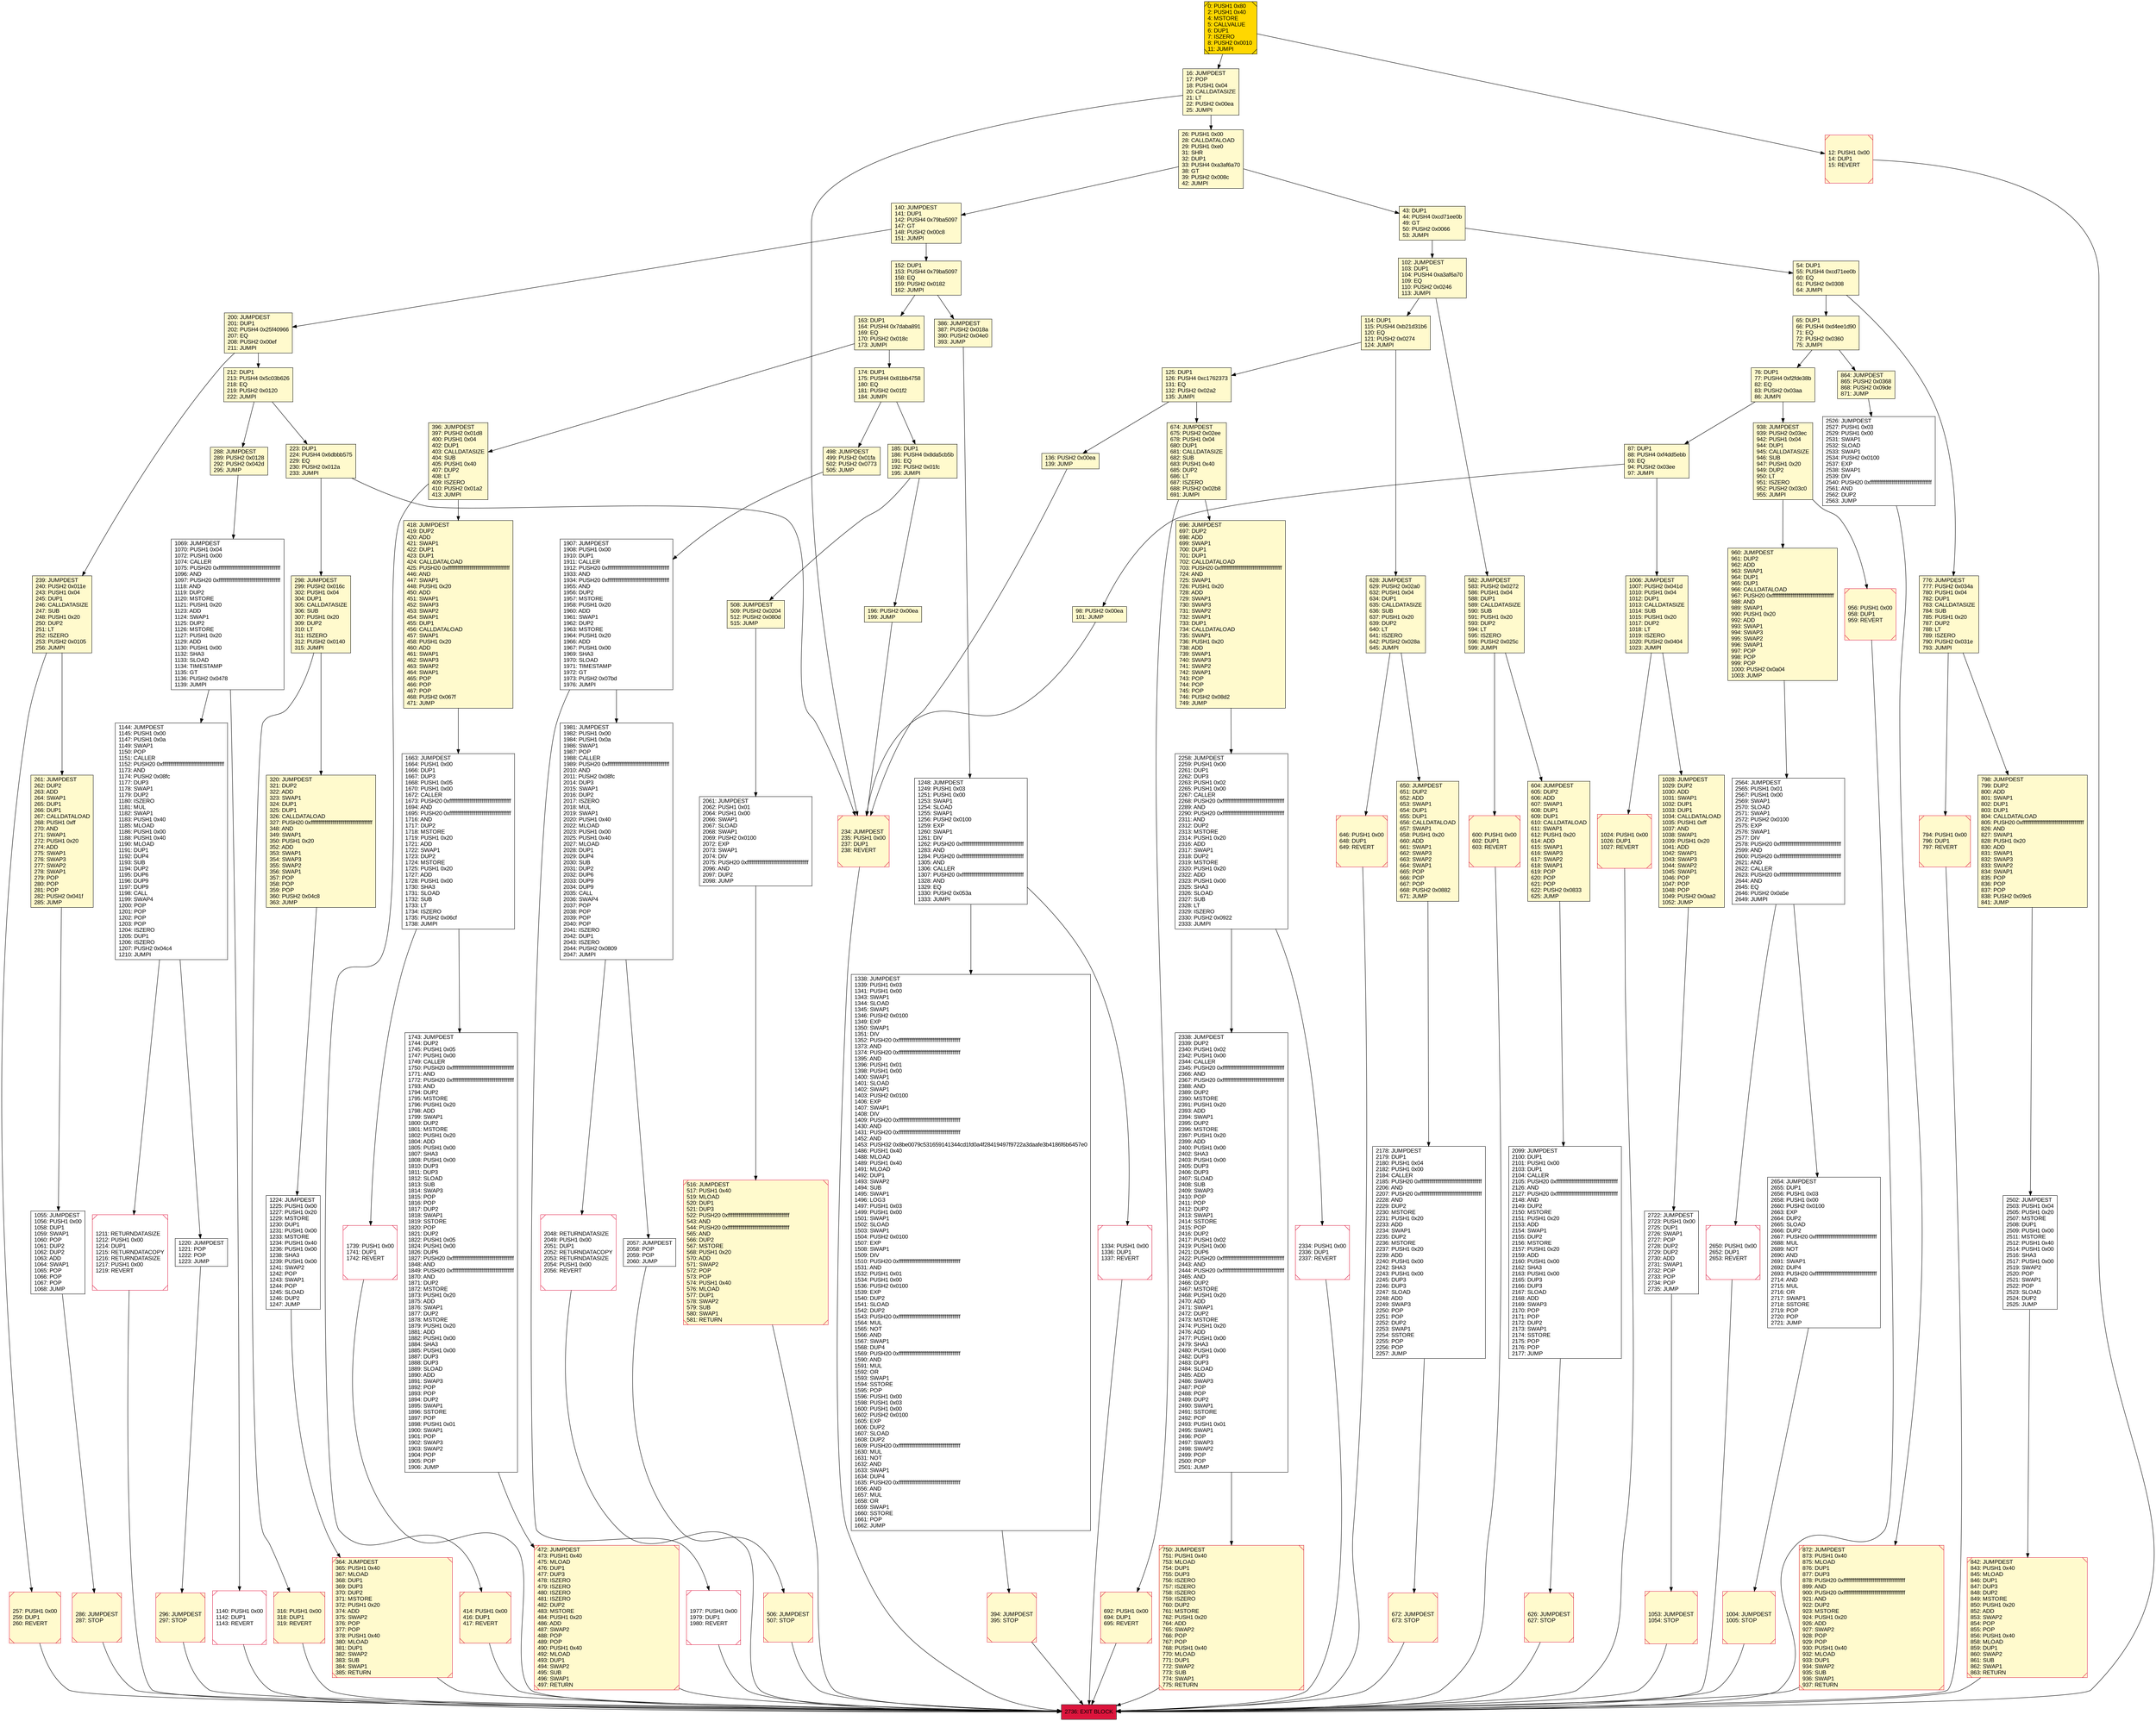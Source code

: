 digraph G {
bgcolor=transparent rankdir=UD;
node [shape=box style=filled color=black fillcolor=white fontname=arial fontcolor=black];
163 [label="163: DUP1\l164: PUSH4 0x7daba891\l169: EQ\l170: PUSH2 0x018c\l173: JUMPI\l" fillcolor=lemonchiffon ];
1338 [label="1338: JUMPDEST\l1339: PUSH1 0x03\l1341: PUSH1 0x00\l1343: SWAP1\l1344: SLOAD\l1345: SWAP1\l1346: PUSH2 0x0100\l1349: EXP\l1350: SWAP1\l1351: DIV\l1352: PUSH20 0xffffffffffffffffffffffffffffffffffffffff\l1373: AND\l1374: PUSH20 0xffffffffffffffffffffffffffffffffffffffff\l1395: AND\l1396: PUSH1 0x01\l1398: PUSH1 0x00\l1400: SWAP1\l1401: SLOAD\l1402: SWAP1\l1403: PUSH2 0x0100\l1406: EXP\l1407: SWAP1\l1408: DIV\l1409: PUSH20 0xffffffffffffffffffffffffffffffffffffffff\l1430: AND\l1431: PUSH20 0xffffffffffffffffffffffffffffffffffffffff\l1452: AND\l1453: PUSH32 0x8be0079c531659141344cd1fd0a4f28419497f9722a3daafe3b4186f6b6457e0\l1486: PUSH1 0x40\l1488: MLOAD\l1489: PUSH1 0x40\l1491: MLOAD\l1492: DUP1\l1493: SWAP2\l1494: SUB\l1495: SWAP1\l1496: LOG3\l1497: PUSH1 0x03\l1499: PUSH1 0x00\l1501: SWAP1\l1502: SLOAD\l1503: SWAP1\l1504: PUSH2 0x0100\l1507: EXP\l1508: SWAP1\l1509: DIV\l1510: PUSH20 0xffffffffffffffffffffffffffffffffffffffff\l1531: AND\l1532: PUSH1 0x01\l1534: PUSH1 0x00\l1536: PUSH2 0x0100\l1539: EXP\l1540: DUP2\l1541: SLOAD\l1542: DUP2\l1543: PUSH20 0xffffffffffffffffffffffffffffffffffffffff\l1564: MUL\l1565: NOT\l1566: AND\l1567: SWAP1\l1568: DUP4\l1569: PUSH20 0xffffffffffffffffffffffffffffffffffffffff\l1590: AND\l1591: MUL\l1592: OR\l1593: SWAP1\l1594: SSTORE\l1595: POP\l1596: PUSH1 0x00\l1598: PUSH1 0x03\l1600: PUSH1 0x00\l1602: PUSH2 0x0100\l1605: EXP\l1606: DUP2\l1607: SLOAD\l1608: DUP2\l1609: PUSH20 0xffffffffffffffffffffffffffffffffffffffff\l1630: MUL\l1631: NOT\l1632: AND\l1633: SWAP1\l1634: DUP4\l1635: PUSH20 0xffffffffffffffffffffffffffffffffffffffff\l1656: AND\l1657: MUL\l1658: OR\l1659: SWAP1\l1660: SSTORE\l1661: POP\l1662: JUMP\l" ];
185 [label="185: DUP1\l186: PUSH4 0x8da5cb5b\l191: EQ\l192: PUSH2 0x01fc\l195: JUMPI\l" fillcolor=lemonchiffon ];
200 [label="200: JUMPDEST\l201: DUP1\l202: PUSH4 0x25f40966\l207: EQ\l208: PUSH2 0x00ef\l211: JUMPI\l" fillcolor=lemonchiffon ];
1224 [label="1224: JUMPDEST\l1225: PUSH1 0x00\l1227: PUSH1 0x20\l1229: MSTORE\l1230: DUP1\l1231: PUSH1 0x00\l1233: MSTORE\l1234: PUSH1 0x40\l1236: PUSH1 0x00\l1238: SHA3\l1239: PUSH1 0x00\l1241: SWAP2\l1242: POP\l1243: SWAP1\l1244: POP\l1245: SLOAD\l1246: DUP2\l1247: JUMP\l" ];
692 [label="692: PUSH1 0x00\l694: DUP1\l695: REVERT\l" fillcolor=lemonchiffon shape=Msquare color=crimson ];
26 [label="26: PUSH1 0x00\l28: CALLDATALOAD\l29: PUSH1 0xe0\l31: SHR\l32: DUP1\l33: PUSH4 0xa3af6a70\l38: GT\l39: PUSH2 0x008c\l42: JUMPI\l" fillcolor=lemonchiffon ];
582 [label="582: JUMPDEST\l583: PUSH2 0x0272\l586: PUSH1 0x04\l588: DUP1\l589: CALLDATASIZE\l590: SUB\l591: PUSH1 0x20\l593: DUP2\l594: LT\l595: ISZERO\l596: PUSH2 0x025c\l599: JUMPI\l" fillcolor=lemonchiffon ];
1977 [label="1977: PUSH1 0x00\l1979: DUP1\l1980: REVERT\l" shape=Msquare color=crimson ];
0 [label="0: PUSH1 0x80\l2: PUSH1 0x40\l4: MSTORE\l5: CALLVALUE\l6: DUP1\l7: ISZERO\l8: PUSH2 0x0010\l11: JUMPI\l" fillcolor=lemonchiffon shape=Msquare fillcolor=gold ];
2048 [label="2048: RETURNDATASIZE\l2049: PUSH1 0x00\l2051: DUP1\l2052: RETURNDATACOPY\l2053: RETURNDATASIZE\l2054: PUSH1 0x00\l2056: REVERT\l" shape=Msquare color=crimson ];
2502 [label="2502: JUMPDEST\l2503: PUSH1 0x04\l2505: PUSH1 0x20\l2507: MSTORE\l2508: DUP1\l2509: PUSH1 0x00\l2511: MSTORE\l2512: PUSH1 0x40\l2514: PUSH1 0x00\l2516: SHA3\l2517: PUSH1 0x00\l2519: SWAP2\l2520: POP\l2521: SWAP1\l2522: POP\l2523: SLOAD\l2524: DUP2\l2525: JUMP\l" ];
956 [label="956: PUSH1 0x00\l958: DUP1\l959: REVERT\l" fillcolor=lemonchiffon shape=Msquare color=crimson ];
394 [label="394: JUMPDEST\l395: STOP\l" fillcolor=lemonchiffon shape=Msquare color=crimson ];
776 [label="776: JUMPDEST\l777: PUSH2 0x034a\l780: PUSH1 0x04\l782: DUP1\l783: CALLDATASIZE\l784: SUB\l785: PUSH1 0x20\l787: DUP2\l788: LT\l789: ISZERO\l790: PUSH2 0x031e\l793: JUMPI\l" fillcolor=lemonchiffon ];
1907 [label="1907: JUMPDEST\l1908: PUSH1 0x00\l1910: DUP1\l1911: CALLER\l1912: PUSH20 0xffffffffffffffffffffffffffffffffffffffff\l1933: AND\l1934: PUSH20 0xffffffffffffffffffffffffffffffffffffffff\l1955: AND\l1956: DUP2\l1957: MSTORE\l1958: PUSH1 0x20\l1960: ADD\l1961: SWAP1\l1962: DUP2\l1963: MSTORE\l1964: PUSH1 0x20\l1966: ADD\l1967: PUSH1 0x00\l1969: SHA3\l1970: SLOAD\l1971: TIMESTAMP\l1972: GT\l1973: PUSH2 0x07bd\l1976: JUMPI\l" ];
646 [label="646: PUSH1 0x00\l648: DUP1\l649: REVERT\l" fillcolor=lemonchiffon shape=Msquare color=crimson ];
298 [label="298: JUMPDEST\l299: PUSH2 0x016c\l302: PUSH1 0x04\l304: DUP1\l305: CALLDATASIZE\l306: SUB\l307: PUSH1 0x20\l309: DUP2\l310: LT\l311: ISZERO\l312: PUSH2 0x0140\l315: JUMPI\l" fillcolor=lemonchiffon ];
196 [label="196: PUSH2 0x00ea\l199: JUMP\l" fillcolor=lemonchiffon ];
672 [label="672: JUMPDEST\l673: STOP\l" fillcolor=lemonchiffon shape=Msquare color=crimson ];
2258 [label="2258: JUMPDEST\l2259: PUSH1 0x00\l2261: DUP1\l2262: DUP3\l2263: PUSH1 0x02\l2265: PUSH1 0x00\l2267: CALLER\l2268: PUSH20 0xffffffffffffffffffffffffffffffffffffffff\l2289: AND\l2290: PUSH20 0xffffffffffffffffffffffffffffffffffffffff\l2311: AND\l2312: DUP2\l2313: MSTORE\l2314: PUSH1 0x20\l2316: ADD\l2317: SWAP1\l2318: DUP2\l2319: MSTORE\l2320: PUSH1 0x20\l2322: ADD\l2323: PUSH1 0x00\l2325: SHA3\l2326: SLOAD\l2327: SUB\l2328: LT\l2329: ISZERO\l2330: PUSH2 0x0922\l2333: JUMPI\l" ];
938 [label="938: JUMPDEST\l939: PUSH2 0x03ec\l942: PUSH1 0x04\l944: DUP1\l945: CALLDATASIZE\l946: SUB\l947: PUSH1 0x20\l949: DUP2\l950: LT\l951: ISZERO\l952: PUSH2 0x03c0\l955: JUMPI\l" fillcolor=lemonchiffon ];
872 [label="872: JUMPDEST\l873: PUSH1 0x40\l875: MLOAD\l876: DUP1\l877: DUP3\l878: PUSH20 0xffffffffffffffffffffffffffffffffffffffff\l899: AND\l900: PUSH20 0xffffffffffffffffffffffffffffffffffffffff\l921: AND\l922: DUP2\l923: MSTORE\l924: PUSH1 0x20\l926: ADD\l927: SWAP2\l928: POP\l929: POP\l930: PUSH1 0x40\l932: MLOAD\l933: DUP1\l934: SWAP2\l935: SUB\l936: SWAP1\l937: RETURN\l" fillcolor=lemonchiffon shape=Msquare color=crimson ];
696 [label="696: JUMPDEST\l697: DUP2\l698: ADD\l699: SWAP1\l700: DUP1\l701: DUP1\l702: CALLDATALOAD\l703: PUSH20 0xffffffffffffffffffffffffffffffffffffffff\l724: AND\l725: SWAP1\l726: PUSH1 0x20\l728: ADD\l729: SWAP1\l730: SWAP3\l731: SWAP2\l732: SWAP1\l733: DUP1\l734: CALLDATALOAD\l735: SWAP1\l736: PUSH1 0x20\l738: ADD\l739: SWAP1\l740: SWAP3\l741: SWAP2\l742: SWAP1\l743: POP\l744: POP\l745: POP\l746: PUSH2 0x08d2\l749: JUMP\l" fillcolor=lemonchiffon ];
414 [label="414: PUSH1 0x00\l416: DUP1\l417: REVERT\l" fillcolor=lemonchiffon shape=Msquare color=crimson ];
2057 [label="2057: JUMPDEST\l2058: POP\l2059: POP\l2060: JUMP\l" ];
16 [label="16: JUMPDEST\l17: POP\l18: PUSH1 0x04\l20: CALLDATASIZE\l21: LT\l22: PUSH2 0x00ea\l25: JUMPI\l" fillcolor=lemonchiffon ];
87 [label="87: DUP1\l88: PUSH4 0xf4dd5ebb\l93: EQ\l94: PUSH2 0x03ee\l97: JUMPI\l" fillcolor=lemonchiffon ];
1006 [label="1006: JUMPDEST\l1007: PUSH2 0x041d\l1010: PUSH1 0x04\l1012: DUP1\l1013: CALLDATASIZE\l1014: SUB\l1015: PUSH1 0x20\l1017: DUP2\l1018: LT\l1019: ISZERO\l1020: PUSH2 0x0404\l1023: JUMPI\l" fillcolor=lemonchiffon ];
1663 [label="1663: JUMPDEST\l1664: PUSH1 0x00\l1666: DUP1\l1667: DUP3\l1668: PUSH1 0x05\l1670: PUSH1 0x00\l1672: CALLER\l1673: PUSH20 0xffffffffffffffffffffffffffffffffffffffff\l1694: AND\l1695: PUSH20 0xffffffffffffffffffffffffffffffffffffffff\l1716: AND\l1717: DUP2\l1718: MSTORE\l1719: PUSH1 0x20\l1721: ADD\l1722: SWAP1\l1723: DUP2\l1724: MSTORE\l1725: PUSH1 0x20\l1727: ADD\l1728: PUSH1 0x00\l1730: SHA3\l1731: SLOAD\l1732: SUB\l1733: LT\l1734: ISZERO\l1735: PUSH2 0x06cf\l1738: JUMPI\l" ];
2099 [label="2099: JUMPDEST\l2100: DUP1\l2101: PUSH1 0x00\l2103: DUP1\l2104: CALLER\l2105: PUSH20 0xffffffffffffffffffffffffffffffffffffffff\l2126: AND\l2127: PUSH20 0xffffffffffffffffffffffffffffffffffffffff\l2148: AND\l2149: DUP2\l2150: MSTORE\l2151: PUSH1 0x20\l2153: ADD\l2154: SWAP1\l2155: DUP2\l2156: MSTORE\l2157: PUSH1 0x20\l2159: ADD\l2160: PUSH1 0x00\l2162: SHA3\l2163: PUSH1 0x00\l2165: DUP3\l2166: DUP3\l2167: SLOAD\l2168: ADD\l2169: SWAP3\l2170: POP\l2171: POP\l2172: DUP2\l2173: SWAP1\l2174: SSTORE\l2175: POP\l2176: POP\l2177: JUMP\l" ];
516 [label="516: JUMPDEST\l517: PUSH1 0x40\l519: MLOAD\l520: DUP1\l521: DUP3\l522: PUSH20 0xffffffffffffffffffffffffffffffffffffffff\l543: AND\l544: PUSH20 0xffffffffffffffffffffffffffffffffffffffff\l565: AND\l566: DUP2\l567: MSTORE\l568: PUSH1 0x20\l570: ADD\l571: SWAP2\l572: POP\l573: POP\l574: PUSH1 0x40\l576: MLOAD\l577: DUP1\l578: SWAP2\l579: SUB\l580: SWAP1\l581: RETURN\l" fillcolor=lemonchiffon shape=Msquare color=crimson ];
2654 [label="2654: JUMPDEST\l2655: DUP1\l2656: PUSH1 0x03\l2658: PUSH1 0x00\l2660: PUSH2 0x0100\l2663: EXP\l2664: DUP2\l2665: SLOAD\l2666: DUP2\l2667: PUSH20 0xffffffffffffffffffffffffffffffffffffffff\l2688: MUL\l2689: NOT\l2690: AND\l2691: SWAP1\l2692: DUP4\l2693: PUSH20 0xffffffffffffffffffffffffffffffffffffffff\l2714: AND\l2715: MUL\l2716: OR\l2717: SWAP1\l2718: SSTORE\l2719: POP\l2720: POP\l2721: JUMP\l" ];
798 [label="798: JUMPDEST\l799: DUP2\l800: ADD\l801: SWAP1\l802: DUP1\l803: DUP1\l804: CALLDATALOAD\l805: PUSH20 0xffffffffffffffffffffffffffffffffffffffff\l826: AND\l827: SWAP1\l828: PUSH1 0x20\l830: ADD\l831: SWAP1\l832: SWAP3\l833: SWAP2\l834: SWAP1\l835: POP\l836: POP\l837: POP\l838: PUSH2 0x09c6\l841: JUMP\l" fillcolor=lemonchiffon ];
152 [label="152: DUP1\l153: PUSH4 0x79ba5097\l158: EQ\l159: PUSH2 0x0182\l162: JUMPI\l" fillcolor=lemonchiffon ];
498 [label="498: JUMPDEST\l499: PUSH2 0x01fa\l502: PUSH2 0x0773\l505: JUMP\l" fillcolor=lemonchiffon ];
223 [label="223: DUP1\l224: PUSH4 0x6dbbb575\l229: EQ\l230: PUSH2 0x012a\l233: JUMPI\l" fillcolor=lemonchiffon ];
1028 [label="1028: JUMPDEST\l1029: DUP2\l1030: ADD\l1031: SWAP1\l1032: DUP1\l1033: DUP1\l1034: CALLDATALOAD\l1035: PUSH1 0xff\l1037: AND\l1038: SWAP1\l1039: PUSH1 0x20\l1041: ADD\l1042: SWAP1\l1043: SWAP3\l1044: SWAP2\l1045: SWAP1\l1046: POP\l1047: POP\l1048: POP\l1049: PUSH2 0x0aa2\l1052: JUMP\l" fillcolor=lemonchiffon ];
674 [label="674: JUMPDEST\l675: PUSH2 0x02ee\l678: PUSH1 0x04\l680: DUP1\l681: CALLDATASIZE\l682: SUB\l683: PUSH1 0x40\l685: DUP2\l686: LT\l687: ISZERO\l688: PUSH2 0x02b8\l691: JUMPI\l" fillcolor=lemonchiffon ];
1739 [label="1739: PUSH1 0x00\l1741: DUP1\l1742: REVERT\l" shape=Msquare color=crimson ];
506 [label="506: JUMPDEST\l507: STOP\l" fillcolor=lemonchiffon shape=Msquare color=crimson ];
2526 [label="2526: JUMPDEST\l2527: PUSH1 0x03\l2529: PUSH1 0x00\l2531: SWAP1\l2532: SLOAD\l2533: SWAP1\l2534: PUSH2 0x0100\l2537: EXP\l2538: SWAP1\l2539: DIV\l2540: PUSH20 0xffffffffffffffffffffffffffffffffffffffff\l2561: AND\l2562: DUP2\l2563: JUMP\l" ];
2722 [label="2722: JUMPDEST\l2723: PUSH1 0x00\l2725: DUP1\l2726: SWAP1\l2727: POP\l2728: DUP2\l2729: DUP2\l2730: ADD\l2731: SWAP1\l2732: POP\l2733: POP\l2734: POP\l2735: JUMP\l" ];
418 [label="418: JUMPDEST\l419: DUP2\l420: ADD\l421: SWAP1\l422: DUP1\l423: DUP1\l424: CALLDATALOAD\l425: PUSH20 0xffffffffffffffffffffffffffffffffffffffff\l446: AND\l447: SWAP1\l448: PUSH1 0x20\l450: ADD\l451: SWAP1\l452: SWAP3\l453: SWAP2\l454: SWAP1\l455: DUP1\l456: CALLDATALOAD\l457: SWAP1\l458: PUSH1 0x20\l460: ADD\l461: SWAP1\l462: SWAP3\l463: SWAP2\l464: SWAP1\l465: POP\l466: POP\l467: POP\l468: PUSH2 0x067f\l471: JUMP\l" fillcolor=lemonchiffon ];
1004 [label="1004: JUMPDEST\l1005: STOP\l" fillcolor=lemonchiffon shape=Msquare color=crimson ];
1981 [label="1981: JUMPDEST\l1982: PUSH1 0x00\l1984: PUSH1 0x0a\l1986: SWAP1\l1987: POP\l1988: CALLER\l1989: PUSH20 0xffffffffffffffffffffffffffffffffffffffff\l2010: AND\l2011: PUSH2 0x08fc\l2014: DUP3\l2015: SWAP1\l2016: DUP2\l2017: ISZERO\l2018: MUL\l2019: SWAP1\l2020: PUSH1 0x40\l2022: MLOAD\l2023: PUSH1 0x00\l2025: PUSH1 0x40\l2027: MLOAD\l2028: DUP1\l2029: DUP4\l2030: SUB\l2031: DUP2\l2032: DUP6\l2033: DUP9\l2034: DUP9\l2035: CALL\l2036: SWAP4\l2037: POP\l2038: POP\l2039: POP\l2040: POP\l2041: ISZERO\l2042: DUP1\l2043: ISZERO\l2044: PUSH2 0x0809\l2047: JUMPI\l" ];
864 [label="864: JUMPDEST\l865: PUSH2 0x0368\l868: PUSH2 0x09de\l871: JUMP\l" fillcolor=lemonchiffon ];
136 [label="136: PUSH2 0x00ea\l139: JUMP\l" fillcolor=lemonchiffon ];
396 [label="396: JUMPDEST\l397: PUSH2 0x01d8\l400: PUSH1 0x04\l402: DUP1\l403: CALLDATASIZE\l404: SUB\l405: PUSH1 0x40\l407: DUP2\l408: LT\l409: ISZERO\l410: PUSH2 0x01a2\l413: JUMPI\l" fillcolor=lemonchiffon ];
508 [label="508: JUMPDEST\l509: PUSH2 0x0204\l512: PUSH2 0x080d\l515: JUMP\l" fillcolor=lemonchiffon ];
1053 [label="1053: JUMPDEST\l1054: STOP\l" fillcolor=lemonchiffon shape=Msquare color=crimson ];
286 [label="286: JUMPDEST\l287: STOP\l" fillcolor=lemonchiffon shape=Msquare color=crimson ];
1220 [label="1220: JUMPDEST\l1221: POP\l1222: POP\l1223: JUMP\l" ];
2061 [label="2061: JUMPDEST\l2062: PUSH1 0x01\l2064: PUSH1 0x00\l2066: SWAP1\l2067: SLOAD\l2068: SWAP1\l2069: PUSH2 0x0100\l2072: EXP\l2073: SWAP1\l2074: DIV\l2075: PUSH20 0xffffffffffffffffffffffffffffffffffffffff\l2096: AND\l2097: DUP2\l2098: JUMP\l" ];
98 [label="98: PUSH2 0x00ea\l101: JUMP\l" fillcolor=lemonchiffon ];
628 [label="628: JUMPDEST\l629: PUSH2 0x02a0\l632: PUSH1 0x04\l634: DUP1\l635: CALLDATASIZE\l636: SUB\l637: PUSH1 0x20\l639: DUP2\l640: LT\l641: ISZERO\l642: PUSH2 0x028a\l645: JUMPI\l" fillcolor=lemonchiffon ];
1334 [label="1334: PUSH1 0x00\l1336: DUP1\l1337: REVERT\l" shape=Msquare color=crimson ];
316 [label="316: PUSH1 0x00\l318: DUP1\l319: REVERT\l" fillcolor=lemonchiffon shape=Msquare color=crimson ];
257 [label="257: PUSH1 0x00\l259: DUP1\l260: REVERT\l" fillcolor=lemonchiffon shape=Msquare color=crimson ];
1211 [label="1211: RETURNDATASIZE\l1212: PUSH1 0x00\l1214: DUP1\l1215: RETURNDATACOPY\l1216: RETURNDATASIZE\l1217: PUSH1 0x00\l1219: REVERT\l" shape=Msquare color=crimson ];
261 [label="261: JUMPDEST\l262: DUP2\l263: ADD\l264: SWAP1\l265: DUP1\l266: DUP1\l267: CALLDATALOAD\l268: PUSH1 0xff\l270: AND\l271: SWAP1\l272: PUSH1 0x20\l274: ADD\l275: SWAP1\l276: SWAP3\l277: SWAP2\l278: SWAP1\l279: POP\l280: POP\l281: POP\l282: PUSH2 0x041f\l285: JUMP\l" fillcolor=lemonchiffon ];
1248 [label="1248: JUMPDEST\l1249: PUSH1 0x03\l1251: PUSH1 0x00\l1253: SWAP1\l1254: SLOAD\l1255: SWAP1\l1256: PUSH2 0x0100\l1259: EXP\l1260: SWAP1\l1261: DIV\l1262: PUSH20 0xffffffffffffffffffffffffffffffffffffffff\l1283: AND\l1284: PUSH20 0xffffffffffffffffffffffffffffffffffffffff\l1305: AND\l1306: CALLER\l1307: PUSH20 0xffffffffffffffffffffffffffffffffffffffff\l1328: AND\l1329: EQ\l1330: PUSH2 0x053a\l1333: JUMPI\l" ];
1024 [label="1024: PUSH1 0x00\l1026: DUP1\l1027: REVERT\l" fillcolor=lemonchiffon shape=Msquare color=crimson ];
212 [label="212: DUP1\l213: PUSH4 0x5c03b626\l218: EQ\l219: PUSH2 0x0120\l222: JUMPI\l" fillcolor=lemonchiffon ];
288 [label="288: JUMPDEST\l289: PUSH2 0x0128\l292: PUSH2 0x042d\l295: JUMP\l" fillcolor=lemonchiffon ];
102 [label="102: JUMPDEST\l103: DUP1\l104: PUSH4 0xa3af6a70\l109: EQ\l110: PUSH2 0x0246\l113: JUMPI\l" fillcolor=lemonchiffon ];
2338 [label="2338: JUMPDEST\l2339: DUP2\l2340: PUSH1 0x02\l2342: PUSH1 0x00\l2344: CALLER\l2345: PUSH20 0xffffffffffffffffffffffffffffffffffffffff\l2366: AND\l2367: PUSH20 0xffffffffffffffffffffffffffffffffffffffff\l2388: AND\l2389: DUP2\l2390: MSTORE\l2391: PUSH1 0x20\l2393: ADD\l2394: SWAP1\l2395: DUP2\l2396: MSTORE\l2397: PUSH1 0x20\l2399: ADD\l2400: PUSH1 0x00\l2402: SHA3\l2403: PUSH1 0x00\l2405: DUP3\l2406: DUP3\l2407: SLOAD\l2408: SUB\l2409: SWAP3\l2410: POP\l2411: POP\l2412: DUP2\l2413: SWAP1\l2414: SSTORE\l2415: POP\l2416: DUP2\l2417: PUSH1 0x02\l2419: PUSH1 0x00\l2421: DUP6\l2422: PUSH20 0xffffffffffffffffffffffffffffffffffffffff\l2443: AND\l2444: PUSH20 0xffffffffffffffffffffffffffffffffffffffff\l2465: AND\l2466: DUP2\l2467: MSTORE\l2468: PUSH1 0x20\l2470: ADD\l2471: SWAP1\l2472: DUP2\l2473: MSTORE\l2474: PUSH1 0x20\l2476: ADD\l2477: PUSH1 0x00\l2479: SHA3\l2480: PUSH1 0x00\l2482: DUP3\l2483: DUP3\l2484: SLOAD\l2485: ADD\l2486: SWAP3\l2487: POP\l2488: POP\l2489: DUP2\l2490: SWAP1\l2491: SSTORE\l2492: POP\l2493: PUSH1 0x01\l2495: SWAP1\l2496: POP\l2497: SWAP3\l2498: SWAP2\l2499: POP\l2500: POP\l2501: JUMP\l" ];
12 [label="12: PUSH1 0x00\l14: DUP1\l15: REVERT\l" fillcolor=lemonchiffon shape=Msquare color=crimson ];
2736 [label="2736: EXIT BLOCK\l" fillcolor=crimson ];
1743 [label="1743: JUMPDEST\l1744: DUP2\l1745: PUSH1 0x05\l1747: PUSH1 0x00\l1749: CALLER\l1750: PUSH20 0xffffffffffffffffffffffffffffffffffffffff\l1771: AND\l1772: PUSH20 0xffffffffffffffffffffffffffffffffffffffff\l1793: AND\l1794: DUP2\l1795: MSTORE\l1796: PUSH1 0x20\l1798: ADD\l1799: SWAP1\l1800: DUP2\l1801: MSTORE\l1802: PUSH1 0x20\l1804: ADD\l1805: PUSH1 0x00\l1807: SHA3\l1808: PUSH1 0x00\l1810: DUP3\l1811: DUP3\l1812: SLOAD\l1813: SUB\l1814: SWAP3\l1815: POP\l1816: POP\l1817: DUP2\l1818: SWAP1\l1819: SSTORE\l1820: POP\l1821: DUP2\l1822: PUSH1 0x05\l1824: PUSH1 0x00\l1826: DUP6\l1827: PUSH20 0xffffffffffffffffffffffffffffffffffffffff\l1848: AND\l1849: PUSH20 0xffffffffffffffffffffffffffffffffffffffff\l1870: AND\l1871: DUP2\l1872: MSTORE\l1873: PUSH1 0x20\l1875: ADD\l1876: SWAP1\l1877: DUP2\l1878: MSTORE\l1879: PUSH1 0x20\l1881: ADD\l1882: PUSH1 0x00\l1884: SHA3\l1885: PUSH1 0x00\l1887: DUP3\l1888: DUP3\l1889: SLOAD\l1890: ADD\l1891: SWAP3\l1892: POP\l1893: POP\l1894: DUP2\l1895: SWAP1\l1896: SSTORE\l1897: POP\l1898: PUSH1 0x01\l1900: SWAP1\l1901: POP\l1902: SWAP3\l1903: SWAP2\l1904: POP\l1905: POP\l1906: JUMP\l" ];
2178 [label="2178: JUMPDEST\l2179: DUP1\l2180: PUSH1 0x04\l2182: PUSH1 0x00\l2184: CALLER\l2185: PUSH20 0xffffffffffffffffffffffffffffffffffffffff\l2206: AND\l2207: PUSH20 0xffffffffffffffffffffffffffffffffffffffff\l2228: AND\l2229: DUP2\l2230: MSTORE\l2231: PUSH1 0x20\l2233: ADD\l2234: SWAP1\l2235: DUP2\l2236: MSTORE\l2237: PUSH1 0x20\l2239: ADD\l2240: PUSH1 0x00\l2242: SHA3\l2243: PUSH1 0x00\l2245: DUP3\l2246: DUP3\l2247: SLOAD\l2248: ADD\l2249: SWAP3\l2250: POP\l2251: POP\l2252: DUP2\l2253: SWAP1\l2254: SSTORE\l2255: POP\l2256: POP\l2257: JUMP\l" ];
794 [label="794: PUSH1 0x00\l796: DUP1\l797: REVERT\l" fillcolor=lemonchiffon shape=Msquare color=crimson ];
296 [label="296: JUMPDEST\l297: STOP\l" fillcolor=lemonchiffon shape=Msquare color=crimson ];
125 [label="125: DUP1\l126: PUSH4 0xc1762373\l131: EQ\l132: PUSH2 0x02a2\l135: JUMPI\l" fillcolor=lemonchiffon ];
2334 [label="2334: PUSH1 0x00\l2336: DUP1\l2337: REVERT\l" shape=Msquare color=crimson ];
320 [label="320: JUMPDEST\l321: DUP2\l322: ADD\l323: SWAP1\l324: DUP1\l325: DUP1\l326: CALLDATALOAD\l327: PUSH20 0xffffffffffffffffffffffffffffffffffffffff\l348: AND\l349: SWAP1\l350: PUSH1 0x20\l352: ADD\l353: SWAP1\l354: SWAP3\l355: SWAP2\l356: SWAP1\l357: POP\l358: POP\l359: POP\l360: PUSH2 0x04c8\l363: JUMP\l" fillcolor=lemonchiffon ];
65 [label="65: DUP1\l66: PUSH4 0xd4ee1d90\l71: EQ\l72: PUSH2 0x0360\l75: JUMPI\l" fillcolor=lemonchiffon ];
1055 [label="1055: JUMPDEST\l1056: PUSH1 0x00\l1058: DUP1\l1059: SWAP1\l1060: POP\l1061: DUP2\l1062: DUP2\l1063: ADD\l1064: SWAP1\l1065: POP\l1066: POP\l1067: POP\l1068: JUMP\l" ];
750 [label="750: JUMPDEST\l751: PUSH1 0x40\l753: MLOAD\l754: DUP1\l755: DUP3\l756: ISZERO\l757: ISZERO\l758: ISZERO\l759: ISZERO\l760: DUP2\l761: MSTORE\l762: PUSH1 0x20\l764: ADD\l765: SWAP2\l766: POP\l767: POP\l768: PUSH1 0x40\l770: MLOAD\l771: DUP1\l772: SWAP2\l773: SUB\l774: SWAP1\l775: RETURN\l" fillcolor=lemonchiffon shape=Msquare color=crimson ];
140 [label="140: JUMPDEST\l141: DUP1\l142: PUSH4 0x79ba5097\l147: GT\l148: PUSH2 0x00c8\l151: JUMPI\l" fillcolor=lemonchiffon ];
1069 [label="1069: JUMPDEST\l1070: PUSH1 0x04\l1072: PUSH1 0x00\l1074: CALLER\l1075: PUSH20 0xffffffffffffffffffffffffffffffffffffffff\l1096: AND\l1097: PUSH20 0xffffffffffffffffffffffffffffffffffffffff\l1118: AND\l1119: DUP2\l1120: MSTORE\l1121: PUSH1 0x20\l1123: ADD\l1124: SWAP1\l1125: DUP2\l1126: MSTORE\l1127: PUSH1 0x20\l1129: ADD\l1130: PUSH1 0x00\l1132: SHA3\l1133: SLOAD\l1134: TIMESTAMP\l1135: GT\l1136: PUSH2 0x0478\l1139: JUMPI\l" ];
1140 [label="1140: PUSH1 0x00\l1142: DUP1\l1143: REVERT\l" shape=Msquare color=crimson ];
174 [label="174: DUP1\l175: PUSH4 0x81bb4758\l180: EQ\l181: PUSH2 0x01f2\l184: JUMPI\l" fillcolor=lemonchiffon ];
386 [label="386: JUMPDEST\l387: PUSH2 0x018a\l390: PUSH2 0x04e0\l393: JUMP\l" fillcolor=lemonchiffon ];
2564 [label="2564: JUMPDEST\l2565: PUSH1 0x01\l2567: PUSH1 0x00\l2569: SWAP1\l2570: SLOAD\l2571: SWAP1\l2572: PUSH2 0x0100\l2575: EXP\l2576: SWAP1\l2577: DIV\l2578: PUSH20 0xffffffffffffffffffffffffffffffffffffffff\l2599: AND\l2600: PUSH20 0xffffffffffffffffffffffffffffffffffffffff\l2621: AND\l2622: CALLER\l2623: PUSH20 0xffffffffffffffffffffffffffffffffffffffff\l2644: AND\l2645: EQ\l2646: PUSH2 0x0a5e\l2649: JUMPI\l" ];
650 [label="650: JUMPDEST\l651: DUP2\l652: ADD\l653: SWAP1\l654: DUP1\l655: DUP1\l656: CALLDATALOAD\l657: SWAP1\l658: PUSH1 0x20\l660: ADD\l661: SWAP1\l662: SWAP3\l663: SWAP2\l664: SWAP1\l665: POP\l666: POP\l667: POP\l668: PUSH2 0x0882\l671: JUMP\l" fillcolor=lemonchiffon ];
239 [label="239: JUMPDEST\l240: PUSH2 0x011e\l243: PUSH1 0x04\l245: DUP1\l246: CALLDATASIZE\l247: SUB\l248: PUSH1 0x20\l250: DUP2\l251: LT\l252: ISZERO\l253: PUSH2 0x0105\l256: JUMPI\l" fillcolor=lemonchiffon ];
43 [label="43: DUP1\l44: PUSH4 0xcd71ee0b\l49: GT\l50: PUSH2 0x0066\l53: JUMPI\l" fillcolor=lemonchiffon ];
364 [label="364: JUMPDEST\l365: PUSH1 0x40\l367: MLOAD\l368: DUP1\l369: DUP3\l370: DUP2\l371: MSTORE\l372: PUSH1 0x20\l374: ADD\l375: SWAP2\l376: POP\l377: POP\l378: PUSH1 0x40\l380: MLOAD\l381: DUP1\l382: SWAP2\l383: SUB\l384: SWAP1\l385: RETURN\l" fillcolor=lemonchiffon shape=Msquare color=crimson ];
472 [label="472: JUMPDEST\l473: PUSH1 0x40\l475: MLOAD\l476: DUP1\l477: DUP3\l478: ISZERO\l479: ISZERO\l480: ISZERO\l481: ISZERO\l482: DUP2\l483: MSTORE\l484: PUSH1 0x20\l486: ADD\l487: SWAP2\l488: POP\l489: POP\l490: PUSH1 0x40\l492: MLOAD\l493: DUP1\l494: SWAP2\l495: SUB\l496: SWAP1\l497: RETURN\l" fillcolor=lemonchiffon shape=Msquare color=crimson ];
76 [label="76: DUP1\l77: PUSH4 0xf2fde38b\l82: EQ\l83: PUSH2 0x03aa\l86: JUMPI\l" fillcolor=lemonchiffon ];
626 [label="626: JUMPDEST\l627: STOP\l" fillcolor=lemonchiffon shape=Msquare color=crimson ];
960 [label="960: JUMPDEST\l961: DUP2\l962: ADD\l963: SWAP1\l964: DUP1\l965: DUP1\l966: CALLDATALOAD\l967: PUSH20 0xffffffffffffffffffffffffffffffffffffffff\l988: AND\l989: SWAP1\l990: PUSH1 0x20\l992: ADD\l993: SWAP1\l994: SWAP3\l995: SWAP2\l996: SWAP1\l997: POP\l998: POP\l999: POP\l1000: PUSH2 0x0a04\l1003: JUMP\l" fillcolor=lemonchiffon ];
114 [label="114: DUP1\l115: PUSH4 0xb21d31b6\l120: EQ\l121: PUSH2 0x0274\l124: JUMPI\l" fillcolor=lemonchiffon ];
234 [label="234: JUMPDEST\l235: PUSH1 0x00\l237: DUP1\l238: REVERT\l" fillcolor=lemonchiffon shape=Msquare color=crimson ];
1144 [label="1144: JUMPDEST\l1145: PUSH1 0x00\l1147: PUSH1 0x0a\l1149: SWAP1\l1150: POP\l1151: CALLER\l1152: PUSH20 0xffffffffffffffffffffffffffffffffffffffff\l1173: AND\l1174: PUSH2 0x08fc\l1177: DUP3\l1178: SWAP1\l1179: DUP2\l1180: ISZERO\l1181: MUL\l1182: SWAP1\l1183: PUSH1 0x40\l1185: MLOAD\l1186: PUSH1 0x00\l1188: PUSH1 0x40\l1190: MLOAD\l1191: DUP1\l1192: DUP4\l1193: SUB\l1194: DUP2\l1195: DUP6\l1196: DUP9\l1197: DUP9\l1198: CALL\l1199: SWAP4\l1200: POP\l1201: POP\l1202: POP\l1203: POP\l1204: ISZERO\l1205: DUP1\l1206: ISZERO\l1207: PUSH2 0x04c4\l1210: JUMPI\l" ];
600 [label="600: PUSH1 0x00\l602: DUP1\l603: REVERT\l" fillcolor=lemonchiffon shape=Msquare color=crimson ];
842 [label="842: JUMPDEST\l843: PUSH1 0x40\l845: MLOAD\l846: DUP1\l847: DUP3\l848: DUP2\l849: MSTORE\l850: PUSH1 0x20\l852: ADD\l853: SWAP2\l854: POP\l855: POP\l856: PUSH1 0x40\l858: MLOAD\l859: DUP1\l860: SWAP2\l861: SUB\l862: SWAP1\l863: RETURN\l" fillcolor=lemonchiffon shape=Msquare color=crimson ];
54 [label="54: DUP1\l55: PUSH4 0xcd71ee0b\l60: EQ\l61: PUSH2 0x0308\l64: JUMPI\l" fillcolor=lemonchiffon ];
2650 [label="2650: PUSH1 0x00\l2652: DUP1\l2653: REVERT\l" shape=Msquare color=crimson ];
604 [label="604: JUMPDEST\l605: DUP2\l606: ADD\l607: SWAP1\l608: DUP1\l609: DUP1\l610: CALLDATALOAD\l611: SWAP1\l612: PUSH1 0x20\l614: ADD\l615: SWAP1\l616: SWAP3\l617: SWAP2\l618: SWAP1\l619: POP\l620: POP\l621: POP\l622: PUSH2 0x0833\l625: JUMP\l" fillcolor=lemonchiffon ];
1069 -> 1140;
212 -> 288;
87 -> 1006;
696 -> 2258;
794 -> 2736;
296 -> 2736;
2334 -> 2736;
257 -> 2736;
1211 -> 2736;
1024 -> 2736;
508 -> 2061;
864 -> 2526;
1028 -> 2722;
12 -> 2736;
1338 -> 394;
418 -> 1663;
43 -> 54;
1069 -> 1144;
1334 -> 2736;
2564 -> 2650;
938 -> 956;
1006 -> 1028;
2057 -> 506;
316 -> 2736;
65 -> 76;
2654 -> 1004;
54 -> 65;
1220 -> 296;
960 -> 2564;
1248 -> 1334;
1981 -> 2057;
1053 -> 2736;
286 -> 2736;
1663 -> 1739;
185 -> 196;
1907 -> 1977;
798 -> 2502;
1055 -> 286;
600 -> 2736;
842 -> 2736;
102 -> 114;
628 -> 650;
2650 -> 2736;
223 -> 298;
1144 -> 1211;
16 -> 26;
114 -> 125;
472 -> 2736;
2526 -> 872;
626 -> 2736;
674 -> 696;
152 -> 163;
1743 -> 472;
1907 -> 1981;
0 -> 16;
234 -> 2736;
1981 -> 2048;
750 -> 2736;
1140 -> 2736;
650 -> 2178;
261 -> 1055;
364 -> 2736;
2338 -> 750;
288 -> 1069;
98 -> 234;
114 -> 628;
386 -> 1248;
498 -> 1907;
43 -> 102;
776 -> 798;
239 -> 257;
239 -> 261;
674 -> 692;
1144 -> 1220;
163 -> 396;
672 -> 2736;
152 -> 386;
174 -> 498;
140 -> 152;
223 -> 234;
872 -> 2736;
2258 -> 2334;
2564 -> 2654;
185 -> 508;
414 -> 2736;
2178 -> 672;
136 -> 234;
2258 -> 2338;
646 -> 2736;
776 -> 794;
1248 -> 1338;
692 -> 2736;
16 -> 234;
1977 -> 2736;
604 -> 2099;
2048 -> 2736;
956 -> 2736;
394 -> 2736;
76 -> 87;
200 -> 212;
628 -> 646;
2099 -> 626;
0 -> 12;
298 -> 316;
65 -> 864;
102 -> 582;
396 -> 414;
125 -> 136;
26 -> 140;
212 -> 223;
140 -> 200;
2061 -> 516;
1004 -> 2736;
26 -> 43;
200 -> 239;
1224 -> 364;
76 -> 938;
320 -> 1224;
163 -> 174;
125 -> 674;
54 -> 776;
174 -> 185;
1739 -> 2736;
87 -> 98;
938 -> 960;
196 -> 234;
506 -> 2736;
582 -> 600;
2502 -> 842;
516 -> 2736;
582 -> 604;
1663 -> 1743;
298 -> 320;
1006 -> 1024;
396 -> 418;
2722 -> 1053;
}